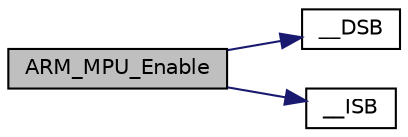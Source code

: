 digraph "ARM_MPU_Enable"
{
 // LATEX_PDF_SIZE
  edge [fontname="Helvetica",fontsize="10",labelfontname="Helvetica",labelfontsize="10"];
  node [fontname="Helvetica",fontsize="10",shape=record];
  rankdir="LR";
  Node1 [label="ARM_MPU_Enable",height=0.2,width=0.4,color="black", fillcolor="grey75", style="filled", fontcolor="black",tooltip=" "];
  Node1 -> Node2 [color="midnightblue",fontsize="10",style="solid"];
  Node2 [label="__DSB",height=0.2,width=0.4,color="black", fillcolor="white", style="filled",URL="$group___c_m_s_i_s___core___instruction_interface.html#ga7fe277f5385d23b9c44b2cbda1577ce9",tooltip="Data Synchronization Barrier."];
  Node1 -> Node3 [color="midnightblue",fontsize="10",style="solid"];
  Node3 [label="__ISB",height=0.2,width=0.4,color="black", fillcolor="white", style="filled",URL="$group___c_m_s_i_s___core___instruction_interface.html#gae26c2b3961e702aeabc24d4984ebd369",tooltip="Instruction Synchronization Barrier."];
}
